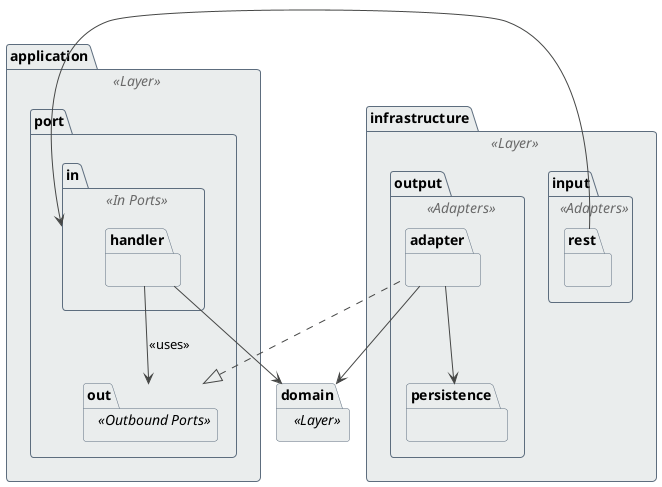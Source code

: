 @startuml
!theme vibrant

skinparam package {
  borderColor #5D6D7E
  backgroundColor #EAEDED
  arrowColor #34495E
}

package "domain" <<Layer>> {
  ' Chứa các Model, Enum, Exception nghiệp vụ cốt lõi
}

package "application" <<Layer>> {
    package "port.in" <<In Ports>> {
        ' Định nghĩa các cổng vào (inbound ports)
        package "handler" {
            ' Lớp xử lý logic nghiệp vụ
        }
    }

    package "port.out" <<Outbound Ports>> {

    }
}


package "infrastructure" <<Layer>> {
    package "input" <<Adapters>> {
        package "rest" {
            ' REST Controllers & DTOs
        }
    }
    package "output" <<Adapters>> {
        package "adapter" {
            ' Triển khai các cổng ra (outbound ports)
        }
        package "persistence" {
            ' Chi tiết về CSDL: Entity, Repository, Mapper
        }
    }
}

' Định nghĩa các mối quan hệ phụ thuộc
infrastructure.input.rest --> application.port.in
application.port.in.handler --> domain
application.port.in.handler --> application.port.out : "<<uses>>"

infrastructure.output.adapter --> domain
infrastructure.output.adapter .up.|> application.port.out
infrastructure.output.adapter --> infrastructure.output.persistence

@enduml